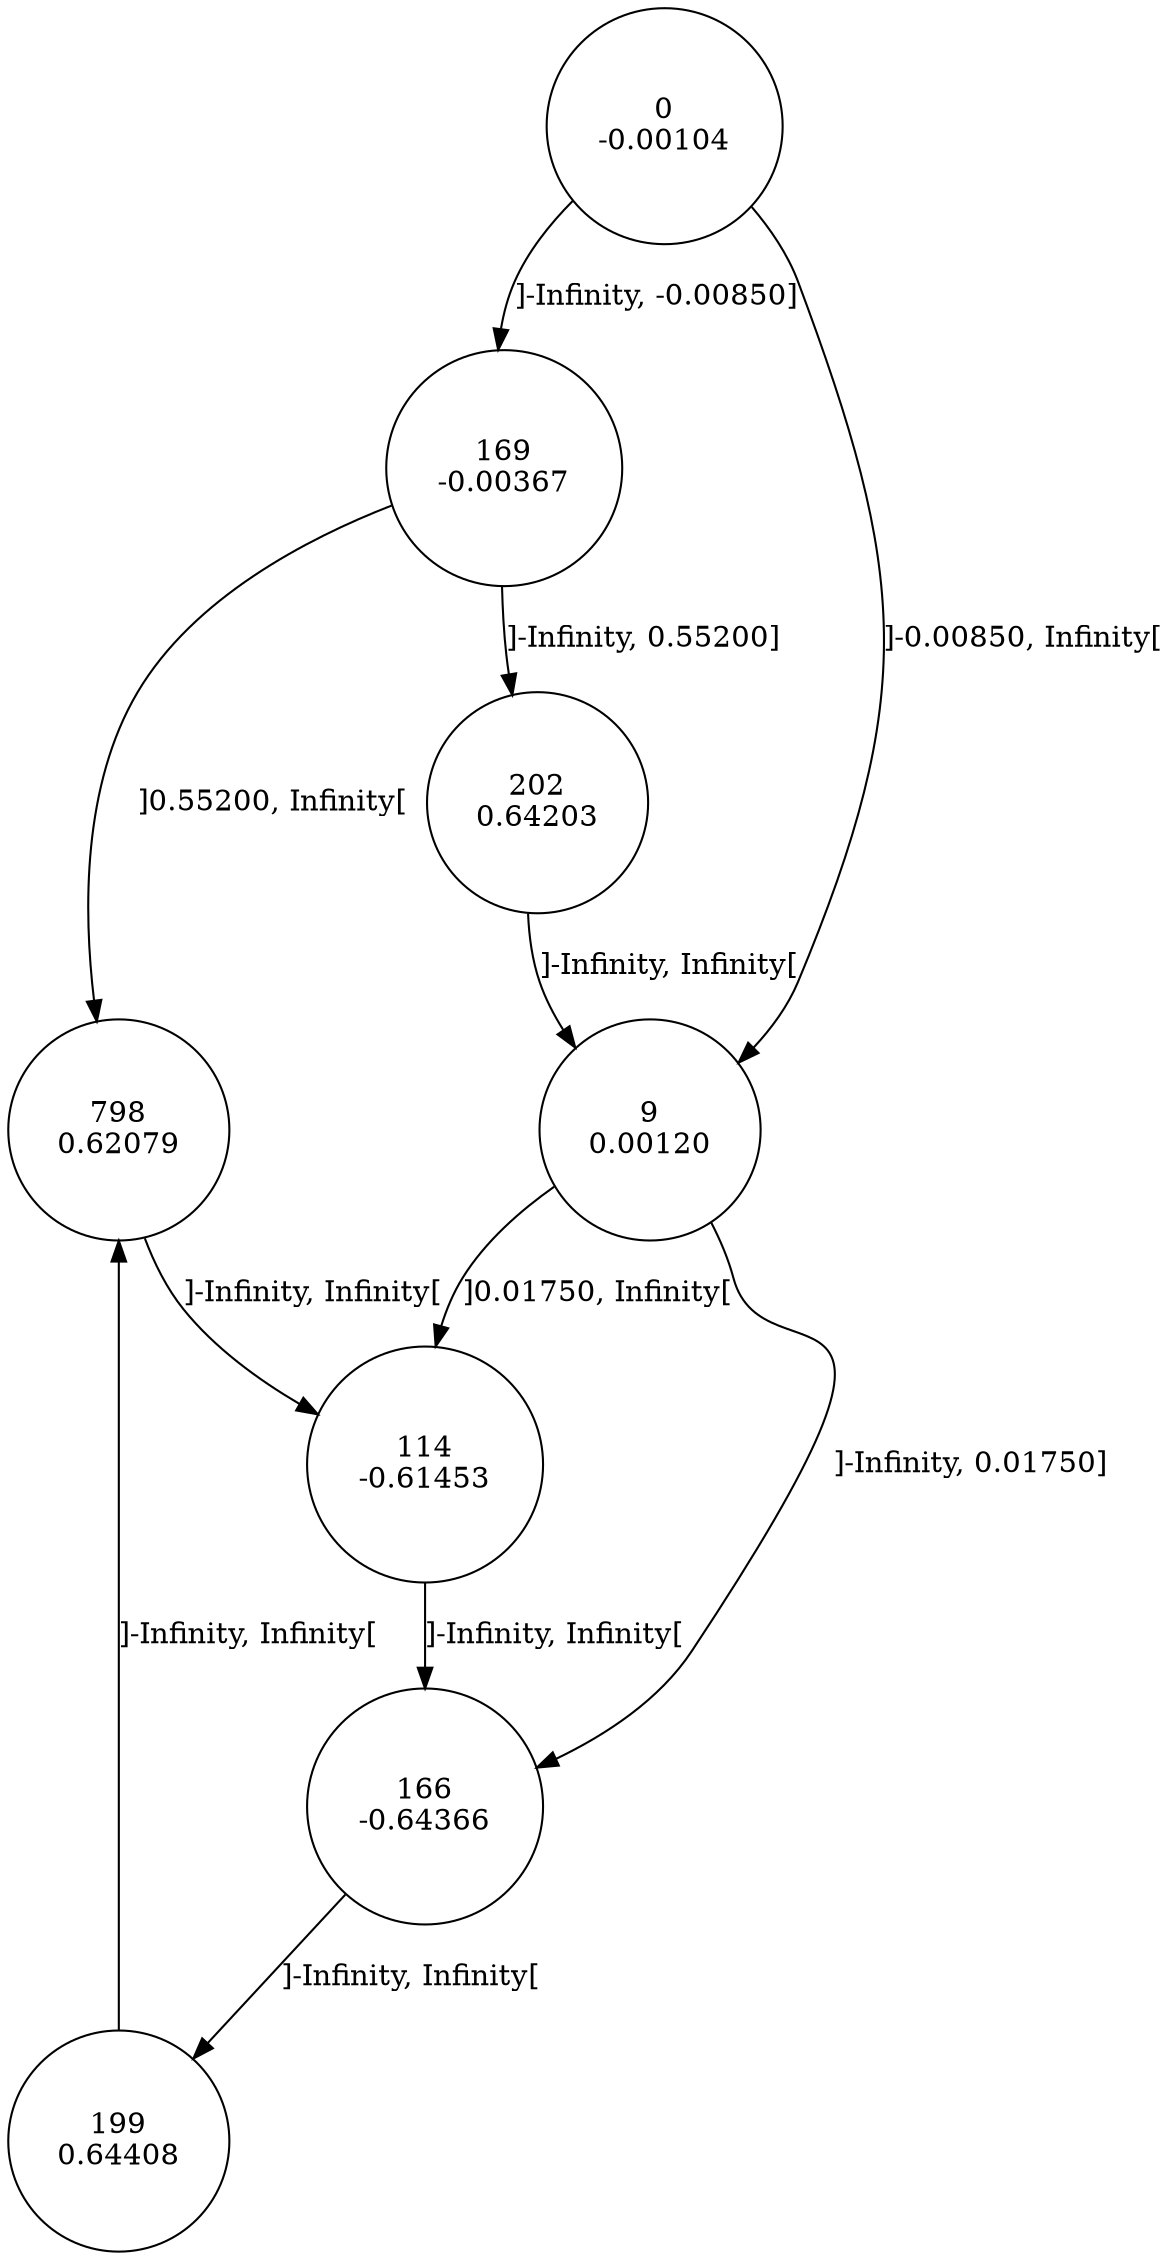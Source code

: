 digraph DFA {
0 [shape=circle, label="0\n-0.00104"];
	0 -> 169 [label="]-Infinity, -0.00850]"];
	0 -> 9 [label="]-0.00850, Infinity["];
9 [shape=circle, label="9\n0.00120"];
	9 -> 166 [label="]-Infinity, 0.01750]"];
	9 -> 114 [label="]0.01750, Infinity["];
114 [shape=circle, label="114\n-0.61453"];
	114 -> 166 [label="]-Infinity, Infinity["];
166 [shape=circle, label="166\n-0.64366"];
	166 -> 199 [label="]-Infinity, Infinity["];
199 [shape=circle, label="199\n0.64408"];
	199 -> 798 [label="]-Infinity, Infinity["];
798 [shape=circle, label="798\n0.62079"];
	798 -> 114 [label="]-Infinity, Infinity["];
169 [shape=circle, label="169\n-0.00367"];
	169 -> 202 [label="]-Infinity, 0.55200]"];
	169 -> 798 [label="]0.55200, Infinity["];
202 [shape=circle, label="202\n0.64203"];
	202 -> 9 [label="]-Infinity, Infinity["];
}